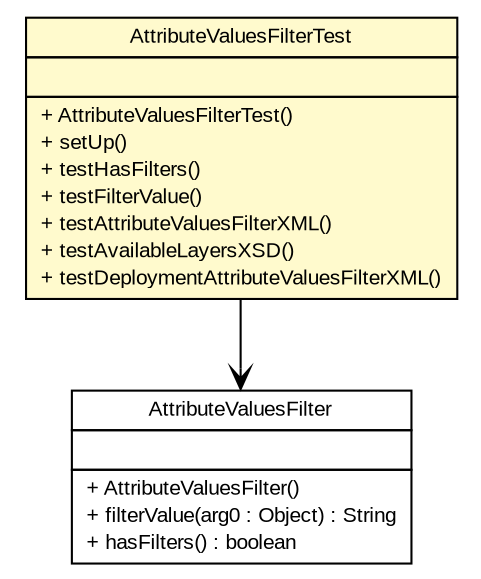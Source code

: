 #!/usr/local/bin/dot
#
# Class diagram 
# Generated by UMLGraph version R5_6 (http://www.umlgraph.org/)
#

digraph G {
	edge [fontname="arial",fontsize=10,labelfontname="arial",labelfontsize=10];
	node [fontname="arial",fontsize=10,shape=plaintext];
	nodesep=0.25;
	ranksep=0.5;
	// nl.mineleni.cbsviewer.servlet.wms.AttributeValuesFilterTest
	c269 [label=<<table title="nl.mineleni.cbsviewer.servlet.wms.AttributeValuesFilterTest" border="0" cellborder="1" cellspacing="0" cellpadding="2" port="p" bgcolor="lemonChiffon" href="./AttributeValuesFilterTest.html">
		<tr><td><table border="0" cellspacing="0" cellpadding="1">
<tr><td align="center" balign="center"> AttributeValuesFilterTest </td></tr>
		</table></td></tr>
		<tr><td><table border="0" cellspacing="0" cellpadding="1">
<tr><td align="left" balign="left">  </td></tr>
		</table></td></tr>
		<tr><td><table border="0" cellspacing="0" cellpadding="1">
<tr><td align="left" balign="left"> + AttributeValuesFilterTest() </td></tr>
<tr><td align="left" balign="left"> + setUp() </td></tr>
<tr><td align="left" balign="left"> + testHasFilters() </td></tr>
<tr><td align="left" balign="left"> + testFilterValue() </td></tr>
<tr><td align="left" balign="left"> + testAttributeValuesFilterXML() </td></tr>
<tr><td align="left" balign="left"> + testAvailableLayersXSD() </td></tr>
<tr><td align="left" balign="left"> + testDeploymentAttributeValuesFilterXML() </td></tr>
		</table></td></tr>
		</table>>, URL="./AttributeValuesFilterTest.html", fontname="arial", fontcolor="black", fontsize=10.0];
	// nl.mineleni.cbsviewer.servlet.wms.AttributeValuesFilterTest NAVASSOC nl.mineleni.cbsviewer.servlet.wms.AttributeValuesFilter
	c269:p -> c281:p [taillabel="", label="", headlabel="", fontname="arial", fontcolor="black", fontsize=10.0, color="black", arrowhead=open];
	// nl.mineleni.cbsviewer.servlet.wms.AttributeValuesFilter
	c281 [label=<<table title="nl.mineleni.cbsviewer.servlet.wms.AttributeValuesFilter" border="0" cellborder="1" cellspacing="0" cellpadding="2" port="p">
		<tr><td><table border="0" cellspacing="0" cellpadding="1">
<tr><td align="center" balign="center"> AttributeValuesFilter </td></tr>
		</table></td></tr>
		<tr><td><table border="0" cellspacing="0" cellpadding="1">
<tr><td align="left" balign="left">  </td></tr>
		</table></td></tr>
		<tr><td><table border="0" cellspacing="0" cellpadding="1">
<tr><td align="left" balign="left"> + AttributeValuesFilter() </td></tr>
<tr><td align="left" balign="left"> + filterValue(arg0 : Object) : String </td></tr>
<tr><td align="left" balign="left"> + hasFilters() : boolean </td></tr>
		</table></td></tr>
		</table>>, URL="null", fontname="arial", fontcolor="black", fontsize=10.0];
}


